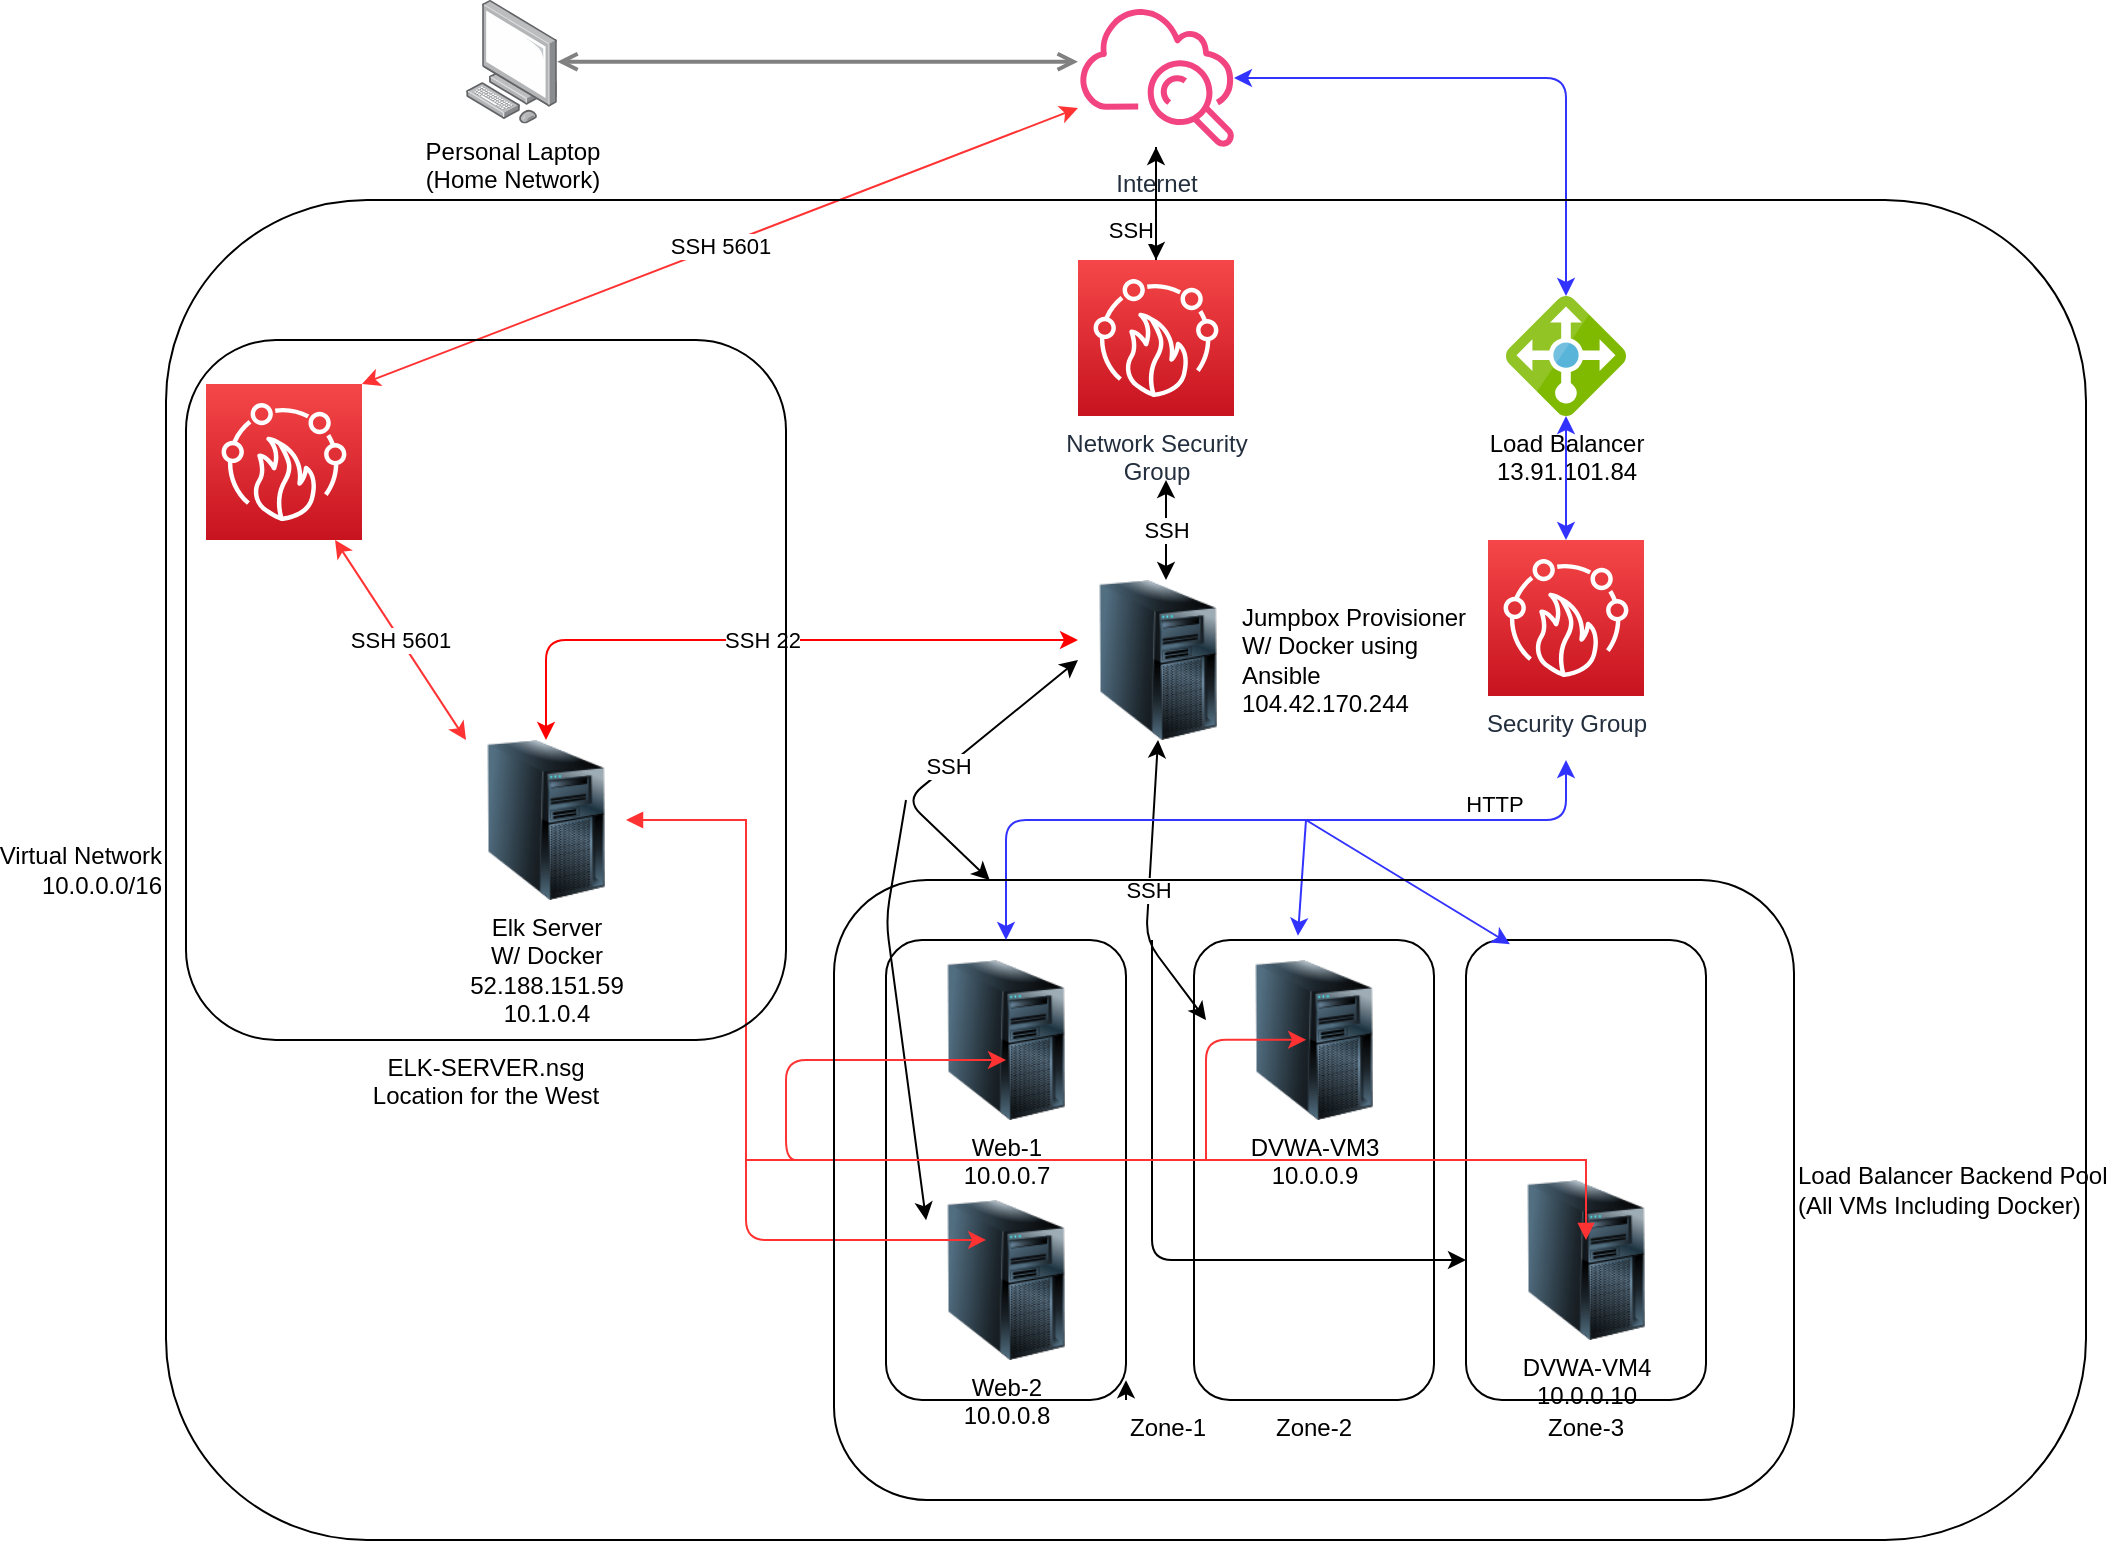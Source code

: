 <mxfile version="14.5.1" type="device"><diagram id="Ht1M8jgEwFfnCIfOTk4-" name="Page-1"><mxGraphModel dx="1070" dy="803" grid="1" gridSize="10" guides="1" tooltips="1" connect="1" arrows="0" fold="1" page="1" pageScale="1" pageWidth="1169" pageHeight="827" math="0" shadow="0"><root><mxCell id="0"/><mxCell id="1" parent="0"/><mxCell id="UEzPUAAOIrF-is8g5C7q-136" style="edgeStyle=orthogonalEdgeStyle;rounded=0;orthogonalLoop=1;jettySize=auto;html=1;startArrow=open;startFill=0;endArrow=open;endFill=0;strokeWidth=2;strokeColor=#808080;" parent="1" source="XK0xtqa6iPulV-_IMOWR-1" target="UEzPUAAOIrF-is8g5C7q-123" edge="1"><mxGeometry relative="1" as="geometry"><Array as="points"><mxPoint x="260" y="79"/><mxPoint x="260" y="79"/></Array><mxPoint x="109" y="430" as="sourcePoint"/></mxGeometry></mxCell><mxCell id="XK0xtqa6iPulV-_IMOWR-5" style="edgeStyle=orthogonalEdgeStyle;rounded=0;orthogonalLoop=1;jettySize=auto;html=1;" parent="1" source="UEzPUAAOIrF-is8g5C7q-123" target="XK0xtqa6iPulV-_IMOWR-4" edge="1"><mxGeometry relative="1" as="geometry"/></mxCell><mxCell id="UEzPUAAOIrF-is8g5C7q-123" value="Internet&lt;br&gt;" style="outlineConnect=0;fontColor=#232F3E;gradientColor=none;gradientDirection=north;fillColor=#F34482;strokeColor=none;dashed=0;verticalLabelPosition=bottom;verticalAlign=top;align=center;html=1;fontSize=12;fontStyle=0;aspect=fixed;shape=mxgraph.aws4.cloudwatch;labelBackgroundColor=#ffffff;" parent="1" vertex="1"><mxGeometry x="546.0" y="40" width="78" height="78" as="geometry"/></mxCell><mxCell id="XK0xtqa6iPulV-_IMOWR-1" value="Personal Laptop&lt;br&gt;(Home Network)" style="points=[];aspect=fixed;html=1;align=center;shadow=0;dashed=0;image;image=img/lib/allied_telesis/computer_and_terminals/Personal_Computer.svg;" parent="1" vertex="1"><mxGeometry x="240" y="40.0" width="45.6" height="61.8" as="geometry"/></mxCell><mxCell id="XK0xtqa6iPulV-_IMOWR-6" value="SSH" style="edgeStyle=orthogonalEdgeStyle;rounded=0;orthogonalLoop=1;jettySize=auto;html=1;labelPosition=left;verticalLabelPosition=bottom;align=right;verticalAlign=top;" parent="1" source="XK0xtqa6iPulV-_IMOWR-4" target="UEzPUAAOIrF-is8g5C7q-123" edge="1"><mxGeometry relative="1" as="geometry"/></mxCell><mxCell id="XK0xtqa6iPulV-_IMOWR-4" value="Network Security&lt;br&gt;Group" style="points=[[0,0,0],[0.25,0,0],[0.5,0,0],[0.75,0,0],[1,0,0],[0,1,0],[0.25,1,0],[0.5,1,0],[0.75,1,0],[1,1,0],[0,0.25,0],[0,0.5,0],[0,0.75,0],[1,0.25,0],[1,0.5,0],[1,0.75,0]];outlineConnect=0;fontColor=#232F3E;gradientColor=#F54749;gradientDirection=north;fillColor=#C7131F;strokeColor=#ffffff;verticalLabelPosition=bottom;verticalAlign=top;align=center;html=1;fontSize=12;fontStyle=0;aspect=fixed;shape=mxgraph.aws4.resourceIcon;resIcon=mxgraph.aws4.firewall_manager;horizontal=1;" parent="1" vertex="1"><mxGeometry x="546" y="170" width="78" height="78" as="geometry"/></mxCell><mxCell id="XK0xtqa6iPulV-_IMOWR-7" value="Web-1&lt;br&gt;10.0.0.7" style="image;html=1;image=img/lib/clip_art/computers/Server_Tower_128x128.png" parent="1" vertex="1"><mxGeometry x="470" y="520" width="80" height="80" as="geometry"/></mxCell><mxCell id="XK0xtqa6iPulV-_IMOWR-8" value="Web-2&lt;br&gt;10.0.0.8" style="image;html=1;image=img/lib/clip_art/computers/Server_Tower_128x128.png" parent="1" vertex="1"><mxGeometry x="470" y="640" width="80" height="80" as="geometry"/></mxCell><mxCell id="XK0xtqa6iPulV-_IMOWR-9" value="DVWA-VM3&lt;br&gt;10.0.0.9" style="image;html=1;image=img/lib/clip_art/computers/Server_Tower_128x128.png" parent="1" vertex="1"><mxGeometry x="624" y="520" width="80" height="80" as="geometry"/></mxCell><mxCell id="XK0xtqa6iPulV-_IMOWR-10" value="DVWA-VM4&lt;br&gt;10.0.0.10" style="image;html=1;image=img/lib/clip_art/computers/Server_Tower_128x128.png" parent="1" vertex="1"><mxGeometry x="760" y="630" width="80" height="80" as="geometry"/></mxCell><mxCell id="XK0xtqa6iPulV-_IMOWR-11" value="Jumpbox Provisioner&lt;br&gt;W/ Docker using&lt;br&gt;Ansible&lt;br&gt;104.42.170.244" style="image;html=1;image=img/lib/clip_art/computers/Server_Tower_128x128.png;labelPosition=right;verticalLabelPosition=middle;align=left;verticalAlign=middle;" parent="1" vertex="1"><mxGeometry x="546" y="330" width="80" height="80" as="geometry"/></mxCell><mxCell id="XK0xtqa6iPulV-_IMOWR-15" value="Zone-1" style="rounded=1;whiteSpace=wrap;html=1;fillColor=none;gradientColor=#ffffff;labelPosition=right;verticalLabelPosition=bottom;align=left;verticalAlign=top;arcSize=15;" parent="1" vertex="1"><mxGeometry x="450" y="510" width="120" height="230" as="geometry"/></mxCell><mxCell id="XK0xtqa6iPulV-_IMOWR-16" value="Zone-2" style="rounded=1;whiteSpace=wrap;html=1;fillColor=none;gradientColor=#ffffff;labelPosition=center;verticalLabelPosition=bottom;align=center;verticalAlign=top;" parent="1" vertex="1"><mxGeometry x="604" y="510" width="120" height="230" as="geometry"/></mxCell><mxCell id="XK0xtqa6iPulV-_IMOWR-17" value="Zone-3&lt;br&gt;" style="rounded=1;whiteSpace=wrap;html=1;fillColor=none;gradientColor=#ffffff;labelPosition=center;verticalLabelPosition=bottom;align=center;verticalAlign=top;" parent="1" vertex="1"><mxGeometry x="740" y="510" width="120" height="230" as="geometry"/></mxCell><mxCell id="XK0xtqa6iPulV-_IMOWR-20" value="SSH" style="endArrow=classic;startArrow=classic;html=1;" parent="1" edge="1"><mxGeometry width="50" height="50" relative="1" as="geometry"><mxPoint x="590" y="280" as="sourcePoint"/><mxPoint x="590" y="330" as="targetPoint"/></mxGeometry></mxCell><mxCell id="XK0xtqa6iPulV-_IMOWR-22" value="SSH" style="endArrow=classic;startArrow=classic;html=1;entryX=0;entryY=0.5;entryDx=0;entryDy=0;" parent="1" source="XK0xtqa6iPulV-_IMOWR-14" target="XK0xtqa6iPulV-_IMOWR-11" edge="1"><mxGeometry width="50" height="50" relative="1" as="geometry"><mxPoint x="420" y="440" as="sourcePoint"/><mxPoint x="580" y="360" as="targetPoint"/><Array as="points"><mxPoint x="460" y="440"/></Array></mxGeometry></mxCell><mxCell id="XK0xtqa6iPulV-_IMOWR-25" value="SSH" style="endArrow=classic;startArrow=classic;html=1;entryX=0.5;entryY=1;entryDx=0;entryDy=0;exitX=0.05;exitY=0.174;exitDx=0;exitDy=0;exitPerimeter=0;jumpStyle=none;" parent="1" source="XK0xtqa6iPulV-_IMOWR-16" target="XK0xtqa6iPulV-_IMOWR-11" edge="1"><mxGeometry width="50" height="50" relative="1" as="geometry"><mxPoint x="530" y="410" as="sourcePoint"/><mxPoint x="580" y="360" as="targetPoint"/><Array as="points"><mxPoint x="580" y="510"/></Array></mxGeometry></mxCell><mxCell id="XK0xtqa6iPulV-_IMOWR-27" value="" style="edgeStyle=segmentEdgeStyle;endArrow=classic;html=1;" parent="1" target="XK0xtqa6iPulV-_IMOWR-17" edge="1"><mxGeometry width="50" height="50" relative="1" as="geometry"><mxPoint x="583" y="510" as="sourcePoint"/><mxPoint x="580" y="510" as="targetPoint"/><Array as="points"><mxPoint x="583" y="670"/></Array></mxGeometry></mxCell><mxCell id="XK0xtqa6iPulV-_IMOWR-28" value="" style="endArrow=classic;html=1;entryX=0.167;entryY=0.609;entryDx=0;entryDy=0;entryPerimeter=0;" parent="1" target="XK0xtqa6iPulV-_IMOWR-15" edge="1"><mxGeometry width="50" height="50" relative="1" as="geometry"><mxPoint x="460" y="440" as="sourcePoint"/><mxPoint x="580" y="360" as="targetPoint"/><Array as="points"><mxPoint x="450" y="500"/></Array></mxGeometry></mxCell><mxCell id="XK0xtqa6iPulV-_IMOWR-29" value="Load Balancer&lt;br&gt;13.91.101.84" style="aspect=fixed;html=1;points=[];align=center;image;fontSize=12;image=img/lib/mscae/Load_Balancer_feature.svg;fillColor=none;gradientColor=#ffffff;" parent="1" vertex="1"><mxGeometry x="760" y="188" width="60" height="60" as="geometry"/></mxCell><mxCell id="XK0xtqa6iPulV-_IMOWR-30" value="" style="endArrow=classic;startArrow=classic;html=1;strokeColor=#3333FF;" parent="1" source="UEzPUAAOIrF-is8g5C7q-123" target="XK0xtqa6iPulV-_IMOWR-29" edge="1"><mxGeometry width="50" height="50" relative="1" as="geometry"><mxPoint x="530" y="410" as="sourcePoint"/><mxPoint x="580" y="360" as="targetPoint"/><Array as="points"><mxPoint x="790" y="79"/></Array></mxGeometry></mxCell><mxCell id="XK0xtqa6iPulV-_IMOWR-31" value="HTTP" style="endArrow=classic;startArrow=classic;html=1;labelPosition=center;verticalLabelPosition=top;align=center;verticalAlign=bottom;strokeColor=#3333FF;" parent="1" source="XK0xtqa6iPulV-_IMOWR-15" edge="1"><mxGeometry x="0.644" y="-1" width="50" height="50" relative="1" as="geometry"><mxPoint x="520" y="460" as="sourcePoint"/><mxPoint x="790" y="420" as="targetPoint"/><Array as="points"><mxPoint x="510" y="450"/><mxPoint x="660" y="450"/><mxPoint x="790" y="450"/></Array><mxPoint as="offset"/></mxGeometry></mxCell><mxCell id="XK0xtqa6iPulV-_IMOWR-32" value="" style="endArrow=classic;html=1;entryX=0.433;entryY=-0.009;entryDx=0;entryDy=0;entryPerimeter=0;strokeColor=#3333FF;" parent="1" target="XK0xtqa6iPulV-_IMOWR-16" edge="1"><mxGeometry width="50" height="50" relative="1" as="geometry"><mxPoint x="660" y="450" as="sourcePoint"/><mxPoint x="580" y="360" as="targetPoint"/></mxGeometry></mxCell><mxCell id="XK0xtqa6iPulV-_IMOWR-33" value="" style="endArrow=classic;html=1;entryX=0.183;entryY=0.009;entryDx=0;entryDy=0;entryPerimeter=0;strokeColor=#3333FF;" parent="1" target="XK0xtqa6iPulV-_IMOWR-17" edge="1"><mxGeometry width="50" height="50" relative="1" as="geometry"><mxPoint x="660" y="450" as="sourcePoint"/><mxPoint x="580" y="360" as="targetPoint"/></mxGeometry></mxCell><mxCell id="XK0xtqa6iPulV-_IMOWR-34" value="Security Group" style="points=[[0,0,0],[0.25,0,0],[0.5,0,0],[0.75,0,0],[1,0,0],[0,1,0],[0.25,1,0],[0.5,1,0],[0.75,1,0],[1,1,0],[0,0.25,0],[0,0.5,0],[0,0.75,0],[1,0.25,0],[1,0.5,0],[1,0.75,0]];outlineConnect=0;fontColor=#232F3E;gradientColor=#F54749;gradientDirection=north;fillColor=#C7131F;strokeColor=#ffffff;verticalLabelPosition=bottom;verticalAlign=top;align=center;html=1;fontSize=12;fontStyle=0;aspect=fixed;shape=mxgraph.aws4.resourceIcon;resIcon=mxgraph.aws4.firewall_manager;horizontal=1;" parent="1" vertex="1"><mxGeometry x="751" y="310" width="78" height="78" as="geometry"/></mxCell><mxCell id="XK0xtqa6iPulV-_IMOWR-36" value="" style="endArrow=classic;startArrow=classic;html=1;fontColor=#000000;exitX=0.5;exitY=0;exitDx=0;exitDy=0;exitPerimeter=0;strokeColor=#3333FF;" parent="1" source="XK0xtqa6iPulV-_IMOWR-34" target="XK0xtqa6iPulV-_IMOWR-29" edge="1"><mxGeometry width="50" height="50" relative="1" as="geometry"><mxPoint x="530" y="410" as="sourcePoint"/><mxPoint x="580" y="360" as="targetPoint"/></mxGeometry></mxCell><mxCell id="XK0xtqa6iPulV-_IMOWR-37" value="Elk Server&lt;br&gt;W/ Docker&lt;br&gt;52.188.151.59&lt;br&gt;10.1.0.4" style="image;html=1;image=img/lib/clip_art/computers/Server_Tower_128x128.png;fillColor=none;gradientColor=#ffffff;fontColor=#000000;" parent="1" vertex="1"><mxGeometry x="240" y="410" width="80" height="80" as="geometry"/></mxCell><mxCell id="XK0xtqa6iPulV-_IMOWR-38" value="SSH 22" style="endArrow=classic;startArrow=classic;html=1;fontColor=#000000;strokeColor=#FF0000;entryX=0;entryY=0.375;entryDx=0;entryDy=0;entryPerimeter=0;exitX=0.5;exitY=0;exitDx=0;exitDy=0;" parent="1" source="XK0xtqa6iPulV-_IMOWR-37" target="XK0xtqa6iPulV-_IMOWR-11" edge="1"><mxGeometry width="50" height="50" relative="1" as="geometry"><mxPoint x="240" y="570" as="sourcePoint"/><mxPoint x="540" y="330" as="targetPoint"/><Array as="points"><mxPoint x="280" y="360"/><mxPoint x="390" y="360"/></Array></mxGeometry></mxCell><mxCell id="XK0xtqa6iPulV-_IMOWR-39" value="" style="edgeStyle=orthogonalEdgeStyle;html=1;endArrow=block;elbow=vertical;startArrow=block;startFill=1;endFill=1;rounded=0;fontColor=#000000;entryX=0.5;entryY=0.652;entryDx=0;entryDy=0;entryPerimeter=0;strokeColor=#FF3333;" parent="1" source="XK0xtqa6iPulV-_IMOWR-37" target="XK0xtqa6iPulV-_IMOWR-17" edge="1"><mxGeometry width="100" relative="1" as="geometry"><mxPoint x="510" y="390" as="sourcePoint"/><mxPoint x="400" y="620" as="targetPoint"/><Array as="points"><mxPoint x="380" y="450"/><mxPoint x="380" y="620"/><mxPoint x="800" y="620"/></Array></mxGeometry></mxCell><mxCell id="XK0xtqa6iPulV-_IMOWR-40" value="" style="edgeStyle=segmentEdgeStyle;endArrow=classic;html=1;strokeColor=#FF3333;fontColor=#000000;entryX=0.5;entryY=0.261;entryDx=0;entryDy=0;entryPerimeter=0;" parent="1" target="XK0xtqa6iPulV-_IMOWR-15" edge="1"><mxGeometry width="50" height="50" relative="1" as="geometry"><mxPoint x="410" y="620" as="sourcePoint"/><mxPoint x="580" y="360" as="targetPoint"/><Array as="points"><mxPoint x="400" y="620"/><mxPoint x="400" y="570"/></Array></mxGeometry></mxCell><mxCell id="XK0xtqa6iPulV-_IMOWR-41" value="" style="edgeStyle=segmentEdgeStyle;endArrow=classic;html=1;strokeColor=#FF3333;fontColor=#000000;entryX=0.417;entryY=0.652;entryDx=0;entryDy=0;entryPerimeter=0;" parent="1" target="XK0xtqa6iPulV-_IMOWR-15" edge="1"><mxGeometry width="50" height="50" relative="1" as="geometry"><mxPoint x="380" y="620" as="sourcePoint"/><mxPoint x="380" y="730" as="targetPoint"/><Array as="points"><mxPoint x="380" y="660"/></Array></mxGeometry></mxCell><mxCell id="XK0xtqa6iPulV-_IMOWR-42" value="" style="edgeStyle=segmentEdgeStyle;endArrow=classic;html=1;strokeColor=#FF3333;fontColor=#000000;entryX=0.467;entryY=0.217;entryDx=0;entryDy=0;entryPerimeter=0;" parent="1" target="XK0xtqa6iPulV-_IMOWR-16" edge="1"><mxGeometry width="50" height="50" relative="1" as="geometry"><mxPoint x="610" y="620" as="sourcePoint"/><mxPoint x="580" y="360" as="targetPoint"/><Array as="points"><mxPoint x="610" y="560"/></Array></mxGeometry></mxCell><mxCell id="XK0xtqa6iPulV-_IMOWR-43" value="" style="points=[[0,0,0],[0.25,0,0],[0.5,0,0],[0.75,0,0],[1,0,0],[0,1,0],[0.25,1,0],[0.5,1,0],[0.75,1,0],[1,1,0],[0,0.25,0],[0,0.5,0],[0,0.75,0],[1,0.25,0],[1,0.5,0],[1,0.75,0]];outlineConnect=0;fontColor=#232F3E;gradientColor=#F54749;gradientDirection=north;fillColor=#C7131F;strokeColor=#ffffff;dashed=0;verticalLabelPosition=bottom;verticalAlign=top;align=center;html=1;fontSize=12;fontStyle=0;aspect=fixed;shape=mxgraph.aws4.resourceIcon;resIcon=mxgraph.aws4.firewall_manager;" parent="1" vertex="1"><mxGeometry x="110" y="232" width="78" height="78" as="geometry"/></mxCell><mxCell id="XK0xtqa6iPulV-_IMOWR-44" value="SSH 5601" style="endArrow=classic;startArrow=classic;html=1;fontColor=#000000;exitX=1;exitY=0;exitDx=0;exitDy=0;exitPerimeter=0;strokeColor=#FF3333;" parent="1" source="XK0xtqa6iPulV-_IMOWR-43" target="UEzPUAAOIrF-is8g5C7q-123" edge="1"><mxGeometry width="50" height="50" relative="1" as="geometry"><mxPoint x="530" y="410" as="sourcePoint"/><mxPoint x="540" y="110" as="targetPoint"/></mxGeometry></mxCell><mxCell id="XK0xtqa6iPulV-_IMOWR-45" value="SSH 5601" style="endArrow=classic;startArrow=classic;html=1;strokeColor=#FF3333;fontColor=#000000;exitX=0;exitY=0;exitDx=0;exitDy=0;" parent="1" source="XK0xtqa6iPulV-_IMOWR-37" target="XK0xtqa6iPulV-_IMOWR-43" edge="1"><mxGeometry width="50" height="50" relative="1" as="geometry"><mxPoint x="220" y="590" as="sourcePoint"/><mxPoint x="580" y="360" as="targetPoint"/></mxGeometry></mxCell><mxCell id="XK0xtqa6iPulV-_IMOWR-14" value="Load Balancer Backend Pool&lt;br&gt;(All VMs Including Docker)" style="rounded=1;whiteSpace=wrap;html=1;fillColor=none;gradientColor=#ffffff;labelPosition=right;verticalLabelPosition=middle;align=left;verticalAlign=middle;" parent="1" vertex="1"><mxGeometry x="424" y="480" width="480" height="310" as="geometry"/></mxCell><mxCell id="FX41-QmOfjf6JVmioNy7-2" style="edgeStyle=orthogonalEdgeStyle;rounded=0;orthogonalLoop=1;jettySize=auto;html=1;exitX=1;exitY=1;exitDx=0;exitDy=0;entryX=1;entryY=0.957;entryDx=0;entryDy=0;entryPerimeter=0;" parent="1" source="XK0xtqa6iPulV-_IMOWR-15" target="XK0xtqa6iPulV-_IMOWR-15" edge="1"><mxGeometry relative="1" as="geometry"/></mxCell><mxCell id="kFsLHiVN-i6Bcetm4eJR-1" value="Virtual Network&lt;br&gt;10.0.0.0/16" style="rounded=1;whiteSpace=wrap;html=1;fillColor=none;labelPosition=left;verticalLabelPosition=middle;align=right;verticalAlign=middle;" parent="1" vertex="1"><mxGeometry x="90" y="140" width="960" height="670" as="geometry"/></mxCell><mxCell id="c34Ksq3kWNj1uYwSMDDY-1" value="ELK-SERVER.nsg&lt;br&gt;Location for the West" style="rounded=1;whiteSpace=wrap;html=1;fillColor=none;labelPosition=center;verticalLabelPosition=bottom;align=center;verticalAlign=top;" vertex="1" parent="1"><mxGeometry x="100" y="210" width="300" height="350" as="geometry"/></mxCell></root></mxGraphModel></diagram></mxfile>